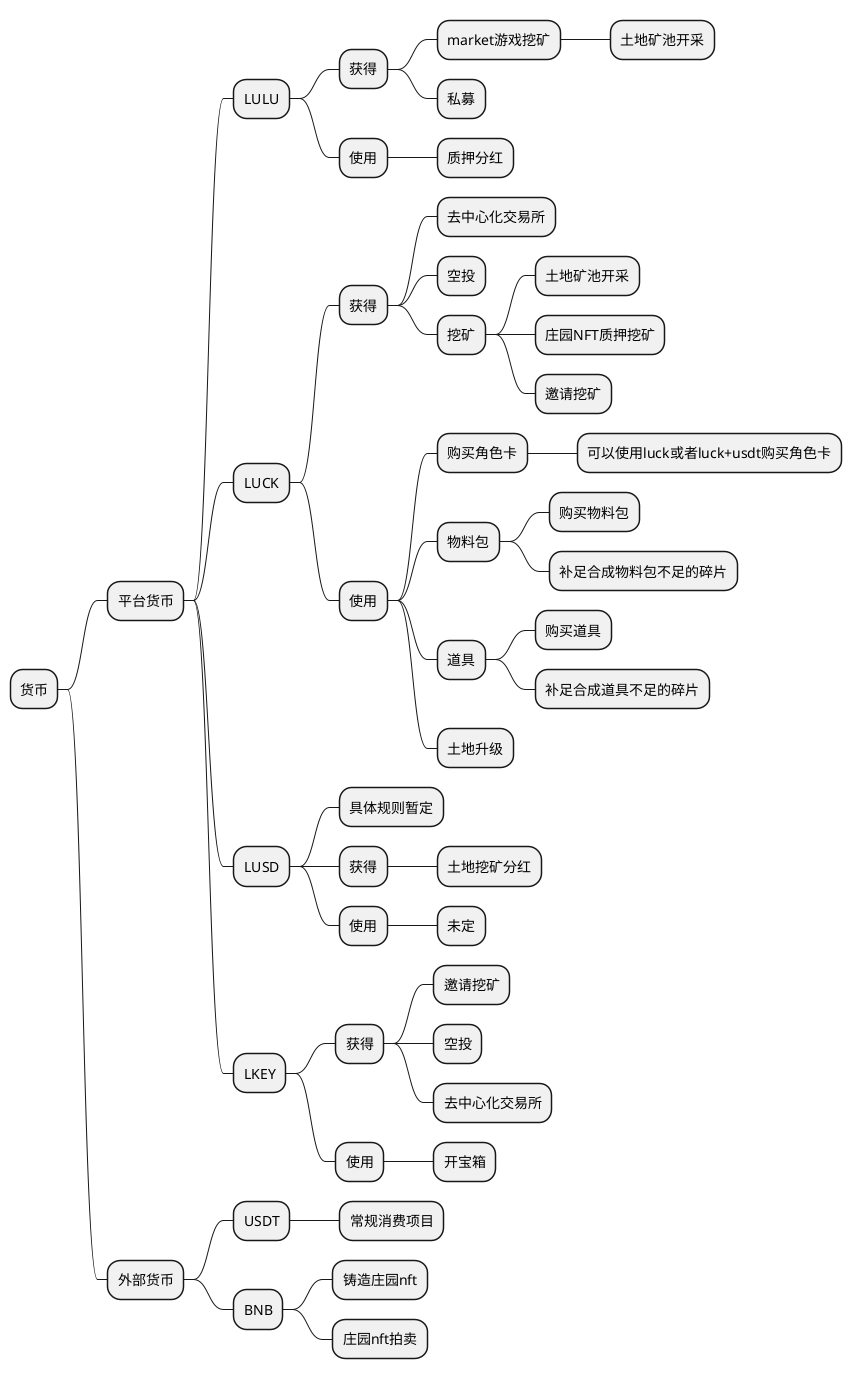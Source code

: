 @startmindmap
* 货币
** 平台货币
*** LULU
**** 获得
***** market游戏挖矿
****** 土地矿池开采
***** 私募
**** 使用
***** 质押分红

*** LUCK
**** 获得
***** 去中心化交易所
***** 空投
***** 挖矿
****** 土地矿池开采
****** 庄园NFT质押挖矿
****** 邀请挖矿
**** 使用
***** 购买角色卡
****** 可以使用luck或者luck+usdt购买角色卡
***** 物料包
****** 购买物料包
****** 补足合成物料包不足的碎片
***** 道具
****** 购买道具
****** 补足合成道具不足的碎片
***** 土地升级

*** LUSD
**** 具体规则暂定
**** 获得
***** 土地挖矿分红
**** 使用
***** 未定

*** LKEY
**** 获得
***** 邀请挖矿
***** 空投
***** 去中心化交易所
**** 使用
***** 开宝箱

** 外部货币
*** USDT
**** 常规消费项目
*** BNB
**** 铸造庄园nft
**** 庄园nft拍卖
@endmindmap
